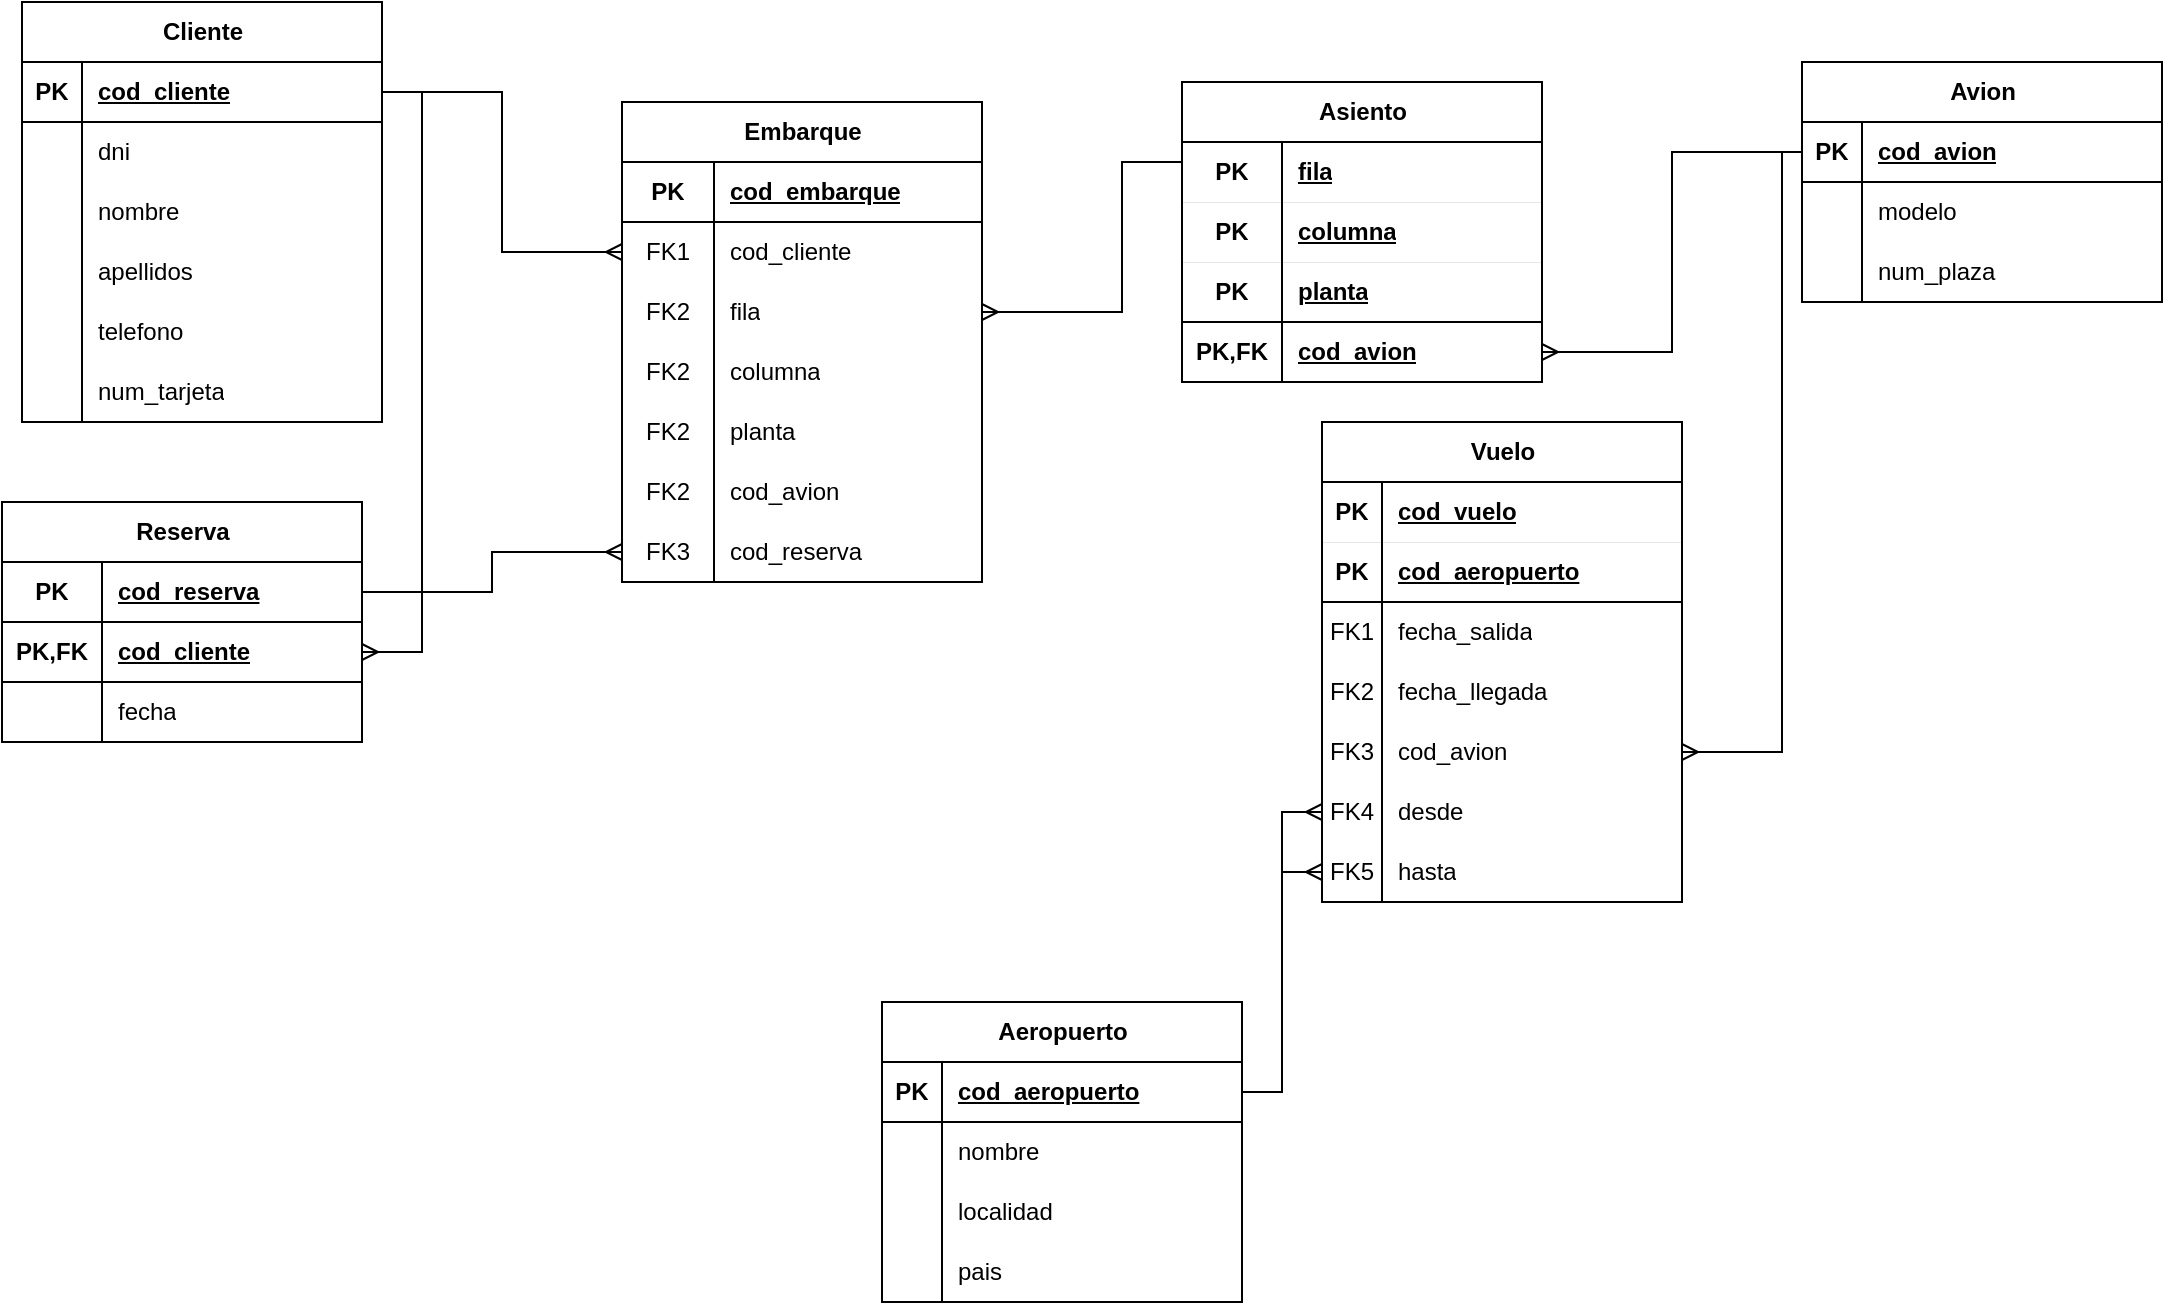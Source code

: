 <mxfile version="22.1.21" type="device">
  <diagram name="Página-1" id="1sp0S1Kw1KaZ1k19UDd3">
    <mxGraphModel dx="1434" dy="844" grid="1" gridSize="10" guides="1" tooltips="1" connect="1" arrows="1" fold="1" page="1" pageScale="1" pageWidth="827" pageHeight="1169" math="0" shadow="0">
      <root>
        <mxCell id="0" />
        <mxCell id="1" parent="0" />
        <mxCell id="Up4Pheqs_qAX1bnr7cU2-1" value="Cliente" style="shape=table;startSize=30;container=1;collapsible=1;childLayout=tableLayout;fixedRows=1;rowLines=0;fontStyle=1;align=center;resizeLast=1;html=1;" parent="1" vertex="1">
          <mxGeometry x="170" y="170" width="180" height="210" as="geometry" />
        </mxCell>
        <mxCell id="Up4Pheqs_qAX1bnr7cU2-2" value="" style="shape=tableRow;horizontal=0;startSize=0;swimlaneHead=0;swimlaneBody=0;fillColor=none;collapsible=0;dropTarget=0;points=[[0,0.5],[1,0.5]];portConstraint=eastwest;top=0;left=0;right=0;bottom=1;" parent="Up4Pheqs_qAX1bnr7cU2-1" vertex="1">
          <mxGeometry y="30" width="180" height="30" as="geometry" />
        </mxCell>
        <mxCell id="Up4Pheqs_qAX1bnr7cU2-3" value="PK" style="shape=partialRectangle;connectable=0;fillColor=none;top=0;left=0;bottom=0;right=0;fontStyle=1;overflow=hidden;whiteSpace=wrap;html=1;" parent="Up4Pheqs_qAX1bnr7cU2-2" vertex="1">
          <mxGeometry width="30" height="30" as="geometry">
            <mxRectangle width="30" height="30" as="alternateBounds" />
          </mxGeometry>
        </mxCell>
        <mxCell id="Up4Pheqs_qAX1bnr7cU2-4" value="cod_cliente" style="shape=partialRectangle;connectable=0;fillColor=none;top=0;left=0;bottom=0;right=0;align=left;spacingLeft=6;fontStyle=5;overflow=hidden;whiteSpace=wrap;html=1;" parent="Up4Pheqs_qAX1bnr7cU2-2" vertex="1">
          <mxGeometry x="30" width="150" height="30" as="geometry">
            <mxRectangle width="150" height="30" as="alternateBounds" />
          </mxGeometry>
        </mxCell>
        <mxCell id="Up4Pheqs_qAX1bnr7cU2-5" value="" style="shape=tableRow;horizontal=0;startSize=0;swimlaneHead=0;swimlaneBody=0;fillColor=none;collapsible=0;dropTarget=0;points=[[0,0.5],[1,0.5]];portConstraint=eastwest;top=0;left=0;right=0;bottom=0;" parent="Up4Pheqs_qAX1bnr7cU2-1" vertex="1">
          <mxGeometry y="60" width="180" height="30" as="geometry" />
        </mxCell>
        <mxCell id="Up4Pheqs_qAX1bnr7cU2-6" value="" style="shape=partialRectangle;connectable=0;fillColor=none;top=0;left=0;bottom=0;right=0;editable=1;overflow=hidden;whiteSpace=wrap;html=1;" parent="Up4Pheqs_qAX1bnr7cU2-5" vertex="1">
          <mxGeometry width="30" height="30" as="geometry">
            <mxRectangle width="30" height="30" as="alternateBounds" />
          </mxGeometry>
        </mxCell>
        <mxCell id="Up4Pheqs_qAX1bnr7cU2-7" value="dni" style="shape=partialRectangle;connectable=0;fillColor=none;top=0;left=0;bottom=0;right=0;align=left;spacingLeft=6;overflow=hidden;whiteSpace=wrap;html=1;" parent="Up4Pheqs_qAX1bnr7cU2-5" vertex="1">
          <mxGeometry x="30" width="150" height="30" as="geometry">
            <mxRectangle width="150" height="30" as="alternateBounds" />
          </mxGeometry>
        </mxCell>
        <mxCell id="Up4Pheqs_qAX1bnr7cU2-8" value="" style="shape=tableRow;horizontal=0;startSize=0;swimlaneHead=0;swimlaneBody=0;fillColor=none;collapsible=0;dropTarget=0;points=[[0,0.5],[1,0.5]];portConstraint=eastwest;top=0;left=0;right=0;bottom=0;" parent="Up4Pheqs_qAX1bnr7cU2-1" vertex="1">
          <mxGeometry y="90" width="180" height="30" as="geometry" />
        </mxCell>
        <mxCell id="Up4Pheqs_qAX1bnr7cU2-9" value="" style="shape=partialRectangle;connectable=0;fillColor=none;top=0;left=0;bottom=0;right=0;editable=1;overflow=hidden;whiteSpace=wrap;html=1;" parent="Up4Pheqs_qAX1bnr7cU2-8" vertex="1">
          <mxGeometry width="30" height="30" as="geometry">
            <mxRectangle width="30" height="30" as="alternateBounds" />
          </mxGeometry>
        </mxCell>
        <mxCell id="Up4Pheqs_qAX1bnr7cU2-10" value="nombre" style="shape=partialRectangle;connectable=0;fillColor=none;top=0;left=0;bottom=0;right=0;align=left;spacingLeft=6;overflow=hidden;whiteSpace=wrap;html=1;" parent="Up4Pheqs_qAX1bnr7cU2-8" vertex="1">
          <mxGeometry x="30" width="150" height="30" as="geometry">
            <mxRectangle width="150" height="30" as="alternateBounds" />
          </mxGeometry>
        </mxCell>
        <mxCell id="Up4Pheqs_qAX1bnr7cU2-11" value="" style="shape=tableRow;horizontal=0;startSize=0;swimlaneHead=0;swimlaneBody=0;fillColor=none;collapsible=0;dropTarget=0;points=[[0,0.5],[1,0.5]];portConstraint=eastwest;top=0;left=0;right=0;bottom=0;" parent="Up4Pheqs_qAX1bnr7cU2-1" vertex="1">
          <mxGeometry y="120" width="180" height="30" as="geometry" />
        </mxCell>
        <mxCell id="Up4Pheqs_qAX1bnr7cU2-12" value="" style="shape=partialRectangle;connectable=0;fillColor=none;top=0;left=0;bottom=0;right=0;editable=1;overflow=hidden;whiteSpace=wrap;html=1;" parent="Up4Pheqs_qAX1bnr7cU2-11" vertex="1">
          <mxGeometry width="30" height="30" as="geometry">
            <mxRectangle width="30" height="30" as="alternateBounds" />
          </mxGeometry>
        </mxCell>
        <mxCell id="Up4Pheqs_qAX1bnr7cU2-13" value="apellidos" style="shape=partialRectangle;connectable=0;fillColor=none;top=0;left=0;bottom=0;right=0;align=left;spacingLeft=6;overflow=hidden;whiteSpace=wrap;html=1;" parent="Up4Pheqs_qAX1bnr7cU2-11" vertex="1">
          <mxGeometry x="30" width="150" height="30" as="geometry">
            <mxRectangle width="150" height="30" as="alternateBounds" />
          </mxGeometry>
        </mxCell>
        <mxCell id="Up4Pheqs_qAX1bnr7cU2-14" value="" style="shape=tableRow;horizontal=0;startSize=0;swimlaneHead=0;swimlaneBody=0;fillColor=none;collapsible=0;dropTarget=0;points=[[0,0.5],[1,0.5]];portConstraint=eastwest;top=0;left=0;right=0;bottom=0;" parent="Up4Pheqs_qAX1bnr7cU2-1" vertex="1">
          <mxGeometry y="150" width="180" height="30" as="geometry" />
        </mxCell>
        <mxCell id="Up4Pheqs_qAX1bnr7cU2-15" value="" style="shape=partialRectangle;connectable=0;fillColor=none;top=0;left=0;bottom=0;right=0;editable=1;overflow=hidden;whiteSpace=wrap;html=1;" parent="Up4Pheqs_qAX1bnr7cU2-14" vertex="1">
          <mxGeometry width="30" height="30" as="geometry">
            <mxRectangle width="30" height="30" as="alternateBounds" />
          </mxGeometry>
        </mxCell>
        <mxCell id="Up4Pheqs_qAX1bnr7cU2-16" value="telefono" style="shape=partialRectangle;connectable=0;fillColor=none;top=0;left=0;bottom=0;right=0;align=left;spacingLeft=6;overflow=hidden;whiteSpace=wrap;html=1;" parent="Up4Pheqs_qAX1bnr7cU2-14" vertex="1">
          <mxGeometry x="30" width="150" height="30" as="geometry">
            <mxRectangle width="150" height="30" as="alternateBounds" />
          </mxGeometry>
        </mxCell>
        <mxCell id="Up4Pheqs_qAX1bnr7cU2-17" value="" style="shape=tableRow;horizontal=0;startSize=0;swimlaneHead=0;swimlaneBody=0;fillColor=none;collapsible=0;dropTarget=0;points=[[0,0.5],[1,0.5]];portConstraint=eastwest;top=0;left=0;right=0;bottom=0;" parent="Up4Pheqs_qAX1bnr7cU2-1" vertex="1">
          <mxGeometry y="180" width="180" height="30" as="geometry" />
        </mxCell>
        <mxCell id="Up4Pheqs_qAX1bnr7cU2-18" value="" style="shape=partialRectangle;connectable=0;fillColor=none;top=0;left=0;bottom=0;right=0;editable=1;overflow=hidden;whiteSpace=wrap;html=1;" parent="Up4Pheqs_qAX1bnr7cU2-17" vertex="1">
          <mxGeometry width="30" height="30" as="geometry">
            <mxRectangle width="30" height="30" as="alternateBounds" />
          </mxGeometry>
        </mxCell>
        <mxCell id="Up4Pheqs_qAX1bnr7cU2-19" value="num_tarjeta" style="shape=partialRectangle;connectable=0;fillColor=none;top=0;left=0;bottom=0;right=0;align=left;spacingLeft=6;overflow=hidden;whiteSpace=wrap;html=1;" parent="Up4Pheqs_qAX1bnr7cU2-17" vertex="1">
          <mxGeometry x="30" width="150" height="30" as="geometry">
            <mxRectangle width="150" height="30" as="alternateBounds" />
          </mxGeometry>
        </mxCell>
        <mxCell id="Up4Pheqs_qAX1bnr7cU2-46" value="Embarque" style="shape=table;startSize=30;container=1;collapsible=1;childLayout=tableLayout;fixedRows=1;rowLines=0;fontStyle=1;align=center;resizeLast=1;html=1;" parent="1" vertex="1">
          <mxGeometry x="470" y="220" width="180" height="240" as="geometry" />
        </mxCell>
        <mxCell id="Up4Pheqs_qAX1bnr7cU2-47" value="" style="shape=tableRow;horizontal=0;startSize=0;swimlaneHead=0;swimlaneBody=0;fillColor=none;collapsible=0;dropTarget=0;points=[[0,0.5],[1,0.5]];portConstraint=eastwest;top=0;left=0;right=0;bottom=1;" parent="Up4Pheqs_qAX1bnr7cU2-46" vertex="1">
          <mxGeometry y="30" width="180" height="30" as="geometry" />
        </mxCell>
        <mxCell id="Up4Pheqs_qAX1bnr7cU2-48" value="PK" style="shape=partialRectangle;connectable=0;fillColor=none;top=0;left=0;bottom=0;right=0;fontStyle=1;overflow=hidden;whiteSpace=wrap;html=1;" parent="Up4Pheqs_qAX1bnr7cU2-47" vertex="1">
          <mxGeometry width="46" height="30" as="geometry">
            <mxRectangle width="46" height="30" as="alternateBounds" />
          </mxGeometry>
        </mxCell>
        <mxCell id="Up4Pheqs_qAX1bnr7cU2-49" value="cod_embarque" style="shape=partialRectangle;connectable=0;fillColor=none;top=0;left=0;bottom=0;right=0;align=left;spacingLeft=6;fontStyle=5;overflow=hidden;whiteSpace=wrap;html=1;" parent="Up4Pheqs_qAX1bnr7cU2-47" vertex="1">
          <mxGeometry x="46" width="134" height="30" as="geometry">
            <mxRectangle width="134" height="30" as="alternateBounds" />
          </mxGeometry>
        </mxCell>
        <mxCell id="Up4Pheqs_qAX1bnr7cU2-315" value="" style="shape=tableRow;horizontal=0;startSize=0;swimlaneHead=0;swimlaneBody=0;fillColor=none;collapsible=0;dropTarget=0;points=[[0,0.5],[1,0.5]];portConstraint=eastwest;top=0;left=0;right=0;bottom=0;" parent="Up4Pheqs_qAX1bnr7cU2-46" vertex="1">
          <mxGeometry y="60" width="180" height="30" as="geometry" />
        </mxCell>
        <mxCell id="Up4Pheqs_qAX1bnr7cU2-316" value="FK1" style="shape=partialRectangle;connectable=0;fillColor=none;top=0;left=0;bottom=0;right=0;fontStyle=0;overflow=hidden;whiteSpace=wrap;html=1;" parent="Up4Pheqs_qAX1bnr7cU2-315" vertex="1">
          <mxGeometry width="46" height="30" as="geometry">
            <mxRectangle width="46" height="30" as="alternateBounds" />
          </mxGeometry>
        </mxCell>
        <mxCell id="Up4Pheqs_qAX1bnr7cU2-317" value="cod_cliente" style="shape=partialRectangle;connectable=0;fillColor=none;top=0;left=0;bottom=0;right=0;align=left;spacingLeft=6;fontStyle=0;overflow=hidden;whiteSpace=wrap;html=1;" parent="Up4Pheqs_qAX1bnr7cU2-315" vertex="1">
          <mxGeometry x="46" width="134" height="30" as="geometry">
            <mxRectangle width="134" height="30" as="alternateBounds" />
          </mxGeometry>
        </mxCell>
        <mxCell id="Up4Pheqs_qAX1bnr7cU2-318" value="" style="shape=tableRow;horizontal=0;startSize=0;swimlaneHead=0;swimlaneBody=0;fillColor=none;collapsible=0;dropTarget=0;points=[[0,0.5],[1,0.5]];portConstraint=eastwest;top=0;left=0;right=0;bottom=0;" parent="Up4Pheqs_qAX1bnr7cU2-46" vertex="1">
          <mxGeometry y="90" width="180" height="30" as="geometry" />
        </mxCell>
        <mxCell id="Up4Pheqs_qAX1bnr7cU2-319" value="FK2" style="shape=partialRectangle;connectable=0;fillColor=none;top=0;left=0;bottom=0;right=0;fontStyle=0;overflow=hidden;whiteSpace=wrap;html=1;" parent="Up4Pheqs_qAX1bnr7cU2-318" vertex="1">
          <mxGeometry width="46" height="30" as="geometry">
            <mxRectangle width="46" height="30" as="alternateBounds" />
          </mxGeometry>
        </mxCell>
        <mxCell id="Up4Pheqs_qAX1bnr7cU2-320" value="fila" style="shape=partialRectangle;connectable=0;fillColor=none;top=0;left=0;bottom=0;right=0;align=left;spacingLeft=6;fontStyle=0;overflow=hidden;whiteSpace=wrap;html=1;" parent="Up4Pheqs_qAX1bnr7cU2-318" vertex="1">
          <mxGeometry x="46" width="134" height="30" as="geometry">
            <mxRectangle width="134" height="30" as="alternateBounds" />
          </mxGeometry>
        </mxCell>
        <mxCell id="Up4Pheqs_qAX1bnr7cU2-322" value="" style="shape=tableRow;horizontal=0;startSize=0;swimlaneHead=0;swimlaneBody=0;fillColor=none;collapsible=0;dropTarget=0;points=[[0,0.5],[1,0.5]];portConstraint=eastwest;top=0;left=0;right=0;bottom=0;" parent="Up4Pheqs_qAX1bnr7cU2-46" vertex="1">
          <mxGeometry y="120" width="180" height="30" as="geometry" />
        </mxCell>
        <mxCell id="Up4Pheqs_qAX1bnr7cU2-323" value="FK2" style="shape=partialRectangle;connectable=0;fillColor=none;top=0;left=0;bottom=0;right=0;fontStyle=0;overflow=hidden;whiteSpace=wrap;html=1;" parent="Up4Pheqs_qAX1bnr7cU2-322" vertex="1">
          <mxGeometry width="46" height="30" as="geometry">
            <mxRectangle width="46" height="30" as="alternateBounds" />
          </mxGeometry>
        </mxCell>
        <mxCell id="Up4Pheqs_qAX1bnr7cU2-324" value="columna" style="shape=partialRectangle;connectable=0;fillColor=none;top=0;left=0;bottom=0;right=0;align=left;spacingLeft=6;fontStyle=0;overflow=hidden;whiteSpace=wrap;html=1;" parent="Up4Pheqs_qAX1bnr7cU2-322" vertex="1">
          <mxGeometry x="46" width="134" height="30" as="geometry">
            <mxRectangle width="134" height="30" as="alternateBounds" />
          </mxGeometry>
        </mxCell>
        <mxCell id="Up4Pheqs_qAX1bnr7cU2-325" value="" style="shape=tableRow;horizontal=0;startSize=0;swimlaneHead=0;swimlaneBody=0;fillColor=none;collapsible=0;dropTarget=0;points=[[0,0.5],[1,0.5]];portConstraint=eastwest;top=0;left=0;right=0;bottom=0;" parent="Up4Pheqs_qAX1bnr7cU2-46" vertex="1">
          <mxGeometry y="150" width="180" height="30" as="geometry" />
        </mxCell>
        <mxCell id="Up4Pheqs_qAX1bnr7cU2-326" value="FK2" style="shape=partialRectangle;connectable=0;fillColor=none;top=0;left=0;bottom=0;right=0;fontStyle=0;overflow=hidden;whiteSpace=wrap;html=1;" parent="Up4Pheqs_qAX1bnr7cU2-325" vertex="1">
          <mxGeometry width="46" height="30" as="geometry">
            <mxRectangle width="46" height="30" as="alternateBounds" />
          </mxGeometry>
        </mxCell>
        <mxCell id="Up4Pheqs_qAX1bnr7cU2-327" value="planta" style="shape=partialRectangle;connectable=0;fillColor=none;top=0;left=0;bottom=0;right=0;align=left;spacingLeft=6;fontStyle=0;overflow=hidden;whiteSpace=wrap;html=1;" parent="Up4Pheqs_qAX1bnr7cU2-325" vertex="1">
          <mxGeometry x="46" width="134" height="30" as="geometry">
            <mxRectangle width="134" height="30" as="alternateBounds" />
          </mxGeometry>
        </mxCell>
        <mxCell id="Up4Pheqs_qAX1bnr7cU2-328" value="" style="shape=tableRow;horizontal=0;startSize=0;swimlaneHead=0;swimlaneBody=0;fillColor=none;collapsible=0;dropTarget=0;points=[[0,0.5],[1,0.5]];portConstraint=eastwest;top=0;left=0;right=0;bottom=0;" parent="Up4Pheqs_qAX1bnr7cU2-46" vertex="1">
          <mxGeometry y="180" width="180" height="30" as="geometry" />
        </mxCell>
        <mxCell id="Up4Pheqs_qAX1bnr7cU2-329" value="FK2" style="shape=partialRectangle;connectable=0;fillColor=none;top=0;left=0;bottom=0;right=0;fontStyle=0;overflow=hidden;whiteSpace=wrap;html=1;" parent="Up4Pheqs_qAX1bnr7cU2-328" vertex="1">
          <mxGeometry width="46" height="30" as="geometry">
            <mxRectangle width="46" height="30" as="alternateBounds" />
          </mxGeometry>
        </mxCell>
        <mxCell id="Up4Pheqs_qAX1bnr7cU2-330" value="cod_avion" style="shape=partialRectangle;connectable=0;fillColor=none;top=0;left=0;bottom=0;right=0;align=left;spacingLeft=6;fontStyle=0;overflow=hidden;whiteSpace=wrap;html=1;" parent="Up4Pheqs_qAX1bnr7cU2-328" vertex="1">
          <mxGeometry x="46" width="134" height="30" as="geometry">
            <mxRectangle width="134" height="30" as="alternateBounds" />
          </mxGeometry>
        </mxCell>
        <mxCell id="RNboNFITvO2aezAhL2as-11" value="" style="shape=tableRow;horizontal=0;startSize=0;swimlaneHead=0;swimlaneBody=0;fillColor=none;collapsible=0;dropTarget=0;points=[[0,0.5],[1,0.5]];portConstraint=eastwest;top=0;left=0;right=0;bottom=0;" vertex="1" parent="Up4Pheqs_qAX1bnr7cU2-46">
          <mxGeometry y="210" width="180" height="30" as="geometry" />
        </mxCell>
        <mxCell id="RNboNFITvO2aezAhL2as-12" value="FK3" style="shape=partialRectangle;connectable=0;fillColor=none;top=0;left=0;bottom=0;right=0;fontStyle=0;overflow=hidden;whiteSpace=wrap;html=1;" vertex="1" parent="RNboNFITvO2aezAhL2as-11">
          <mxGeometry width="46" height="30" as="geometry">
            <mxRectangle width="46" height="30" as="alternateBounds" />
          </mxGeometry>
        </mxCell>
        <mxCell id="RNboNFITvO2aezAhL2as-13" value="cod_reserva" style="shape=partialRectangle;connectable=0;fillColor=none;top=0;left=0;bottom=0;right=0;align=left;spacingLeft=6;fontStyle=0;overflow=hidden;whiteSpace=wrap;html=1;" vertex="1" parent="RNboNFITvO2aezAhL2as-11">
          <mxGeometry x="46" width="134" height="30" as="geometry">
            <mxRectangle width="134" height="30" as="alternateBounds" />
          </mxGeometry>
        </mxCell>
        <mxCell id="Up4Pheqs_qAX1bnr7cU2-59" value="Reserva&lt;br&gt;" style="shape=table;startSize=30;container=1;collapsible=1;childLayout=tableLayout;fixedRows=1;rowLines=0;fontStyle=1;align=center;resizeLast=1;html=1;" parent="1" vertex="1">
          <mxGeometry x="160" y="420" width="180" height="120" as="geometry" />
        </mxCell>
        <mxCell id="Up4Pheqs_qAX1bnr7cU2-60" value="" style="shape=tableRow;horizontal=0;startSize=0;swimlaneHead=0;swimlaneBody=0;fillColor=none;collapsible=0;dropTarget=0;points=[[0,0.5],[1,0.5]];portConstraint=eastwest;top=0;left=0;right=0;bottom=1;" parent="Up4Pheqs_qAX1bnr7cU2-59" vertex="1">
          <mxGeometry y="30" width="180" height="30" as="geometry" />
        </mxCell>
        <mxCell id="Up4Pheqs_qAX1bnr7cU2-61" value="PK" style="shape=partialRectangle;connectable=0;fillColor=none;top=0;left=0;bottom=0;right=0;fontStyle=1;overflow=hidden;whiteSpace=wrap;html=1;" parent="Up4Pheqs_qAX1bnr7cU2-60" vertex="1">
          <mxGeometry width="50" height="30" as="geometry">
            <mxRectangle width="50" height="30" as="alternateBounds" />
          </mxGeometry>
        </mxCell>
        <mxCell id="Up4Pheqs_qAX1bnr7cU2-62" value="cod_reserva" style="shape=partialRectangle;connectable=0;fillColor=none;top=0;left=0;bottom=0;right=0;align=left;spacingLeft=6;fontStyle=5;overflow=hidden;whiteSpace=wrap;html=1;" parent="Up4Pheqs_qAX1bnr7cU2-60" vertex="1">
          <mxGeometry x="50" width="130" height="30" as="geometry">
            <mxRectangle width="130" height="30" as="alternateBounds" />
          </mxGeometry>
        </mxCell>
        <mxCell id="Up4Pheqs_qAX1bnr7cU2-289" value="" style="shape=tableRow;horizontal=0;startSize=0;swimlaneHead=0;swimlaneBody=0;fillColor=none;collapsible=0;dropTarget=0;points=[[0,0.5],[1,0.5]];portConstraint=eastwest;top=0;left=0;right=0;bottom=1;" parent="Up4Pheqs_qAX1bnr7cU2-59" vertex="1">
          <mxGeometry y="60" width="180" height="30" as="geometry" />
        </mxCell>
        <mxCell id="Up4Pheqs_qAX1bnr7cU2-290" value="PK,FK" style="shape=partialRectangle;connectable=0;fillColor=none;top=0;left=0;bottom=0;right=0;fontStyle=1;overflow=hidden;whiteSpace=wrap;html=1;" parent="Up4Pheqs_qAX1bnr7cU2-289" vertex="1">
          <mxGeometry width="50" height="30" as="geometry">
            <mxRectangle width="50" height="30" as="alternateBounds" />
          </mxGeometry>
        </mxCell>
        <mxCell id="Up4Pheqs_qAX1bnr7cU2-291" value="cod_cliente" style="shape=partialRectangle;connectable=0;fillColor=none;top=0;left=0;bottom=0;right=0;align=left;spacingLeft=6;fontStyle=5;overflow=hidden;whiteSpace=wrap;html=1;" parent="Up4Pheqs_qAX1bnr7cU2-289" vertex="1">
          <mxGeometry x="50" width="130" height="30" as="geometry">
            <mxRectangle width="130" height="30" as="alternateBounds" />
          </mxGeometry>
        </mxCell>
        <mxCell id="Up4Pheqs_qAX1bnr7cU2-63" value="" style="shape=tableRow;horizontal=0;startSize=0;swimlaneHead=0;swimlaneBody=0;fillColor=none;collapsible=0;dropTarget=0;points=[[0,0.5],[1,0.5]];portConstraint=eastwest;top=0;left=0;right=0;bottom=0;" parent="Up4Pheqs_qAX1bnr7cU2-59" vertex="1">
          <mxGeometry y="90" width="180" height="30" as="geometry" />
        </mxCell>
        <mxCell id="Up4Pheqs_qAX1bnr7cU2-64" value="" style="shape=partialRectangle;connectable=0;fillColor=none;top=0;left=0;bottom=0;right=0;editable=1;overflow=hidden;whiteSpace=wrap;html=1;" parent="Up4Pheqs_qAX1bnr7cU2-63" vertex="1">
          <mxGeometry width="50" height="30" as="geometry">
            <mxRectangle width="50" height="30" as="alternateBounds" />
          </mxGeometry>
        </mxCell>
        <mxCell id="Up4Pheqs_qAX1bnr7cU2-65" value="fecha" style="shape=partialRectangle;connectable=0;fillColor=none;top=0;left=0;bottom=0;right=0;align=left;spacingLeft=6;overflow=hidden;whiteSpace=wrap;html=1;" parent="Up4Pheqs_qAX1bnr7cU2-63" vertex="1">
          <mxGeometry x="50" width="130" height="30" as="geometry">
            <mxRectangle width="130" height="30" as="alternateBounds" />
          </mxGeometry>
        </mxCell>
        <mxCell id="Up4Pheqs_qAX1bnr7cU2-72" value="Asiento" style="shape=table;startSize=30;container=1;collapsible=1;childLayout=tableLayout;fixedRows=1;rowLines=0;fontStyle=1;align=center;resizeLast=1;html=1;" parent="1" vertex="1">
          <mxGeometry x="750" y="210" width="180" height="150" as="geometry" />
        </mxCell>
        <mxCell id="Up4Pheqs_qAX1bnr7cU2-73" value="" style="shape=tableRow;horizontal=0;startSize=0;swimlaneHead=0;swimlaneBody=0;fillColor=none;collapsible=0;dropTarget=0;points=[[0,0.5],[1,0.5]];portConstraint=eastwest;top=0;left=0;right=0;bottom=1;strokeWidth=0;" parent="Up4Pheqs_qAX1bnr7cU2-72" vertex="1">
          <mxGeometry y="30" width="180" height="30" as="geometry" />
        </mxCell>
        <mxCell id="Up4Pheqs_qAX1bnr7cU2-74" value="PK" style="shape=partialRectangle;connectable=0;fillColor=none;top=0;left=0;bottom=0;right=0;fontStyle=1;overflow=hidden;whiteSpace=wrap;html=1;" parent="Up4Pheqs_qAX1bnr7cU2-73" vertex="1">
          <mxGeometry width="50" height="30" as="geometry">
            <mxRectangle width="50" height="30" as="alternateBounds" />
          </mxGeometry>
        </mxCell>
        <mxCell id="Up4Pheqs_qAX1bnr7cU2-75" value="fila" style="shape=partialRectangle;connectable=0;fillColor=none;top=0;left=0;bottom=0;right=0;align=left;spacingLeft=6;fontStyle=5;overflow=hidden;whiteSpace=wrap;html=1;" parent="Up4Pheqs_qAX1bnr7cU2-73" vertex="1">
          <mxGeometry x="50" width="130" height="30" as="geometry">
            <mxRectangle width="130" height="30" as="alternateBounds" />
          </mxGeometry>
        </mxCell>
        <mxCell id="Up4Pheqs_qAX1bnr7cU2-85" value="" style="shape=tableRow;horizontal=0;startSize=0;swimlaneHead=0;swimlaneBody=0;fillColor=none;collapsible=0;dropTarget=0;points=[[0,0.5],[1,0.5]];portConstraint=eastwest;top=0;left=0;right=0;bottom=1;strokeWidth=0;" parent="Up4Pheqs_qAX1bnr7cU2-72" vertex="1">
          <mxGeometry y="60" width="180" height="30" as="geometry" />
        </mxCell>
        <mxCell id="Up4Pheqs_qAX1bnr7cU2-86" value="PK" style="shape=partialRectangle;connectable=0;fillColor=none;top=0;left=0;bottom=0;right=0;fontStyle=1;overflow=hidden;whiteSpace=wrap;html=1;" parent="Up4Pheqs_qAX1bnr7cU2-85" vertex="1">
          <mxGeometry width="50" height="30" as="geometry">
            <mxRectangle width="50" height="30" as="alternateBounds" />
          </mxGeometry>
        </mxCell>
        <mxCell id="Up4Pheqs_qAX1bnr7cU2-87" value="columna" style="shape=partialRectangle;connectable=0;fillColor=none;top=0;left=0;bottom=0;right=0;align=left;spacingLeft=6;fontStyle=5;overflow=hidden;whiteSpace=wrap;html=1;" parent="Up4Pheqs_qAX1bnr7cU2-85" vertex="1">
          <mxGeometry x="50" width="130" height="30" as="geometry">
            <mxRectangle width="130" height="30" as="alternateBounds" />
          </mxGeometry>
        </mxCell>
        <mxCell id="Up4Pheqs_qAX1bnr7cU2-88" value="" style="shape=tableRow;horizontal=0;startSize=0;swimlaneHead=0;swimlaneBody=0;fillColor=none;collapsible=0;dropTarget=0;points=[[0,0.5],[1,0.5]];portConstraint=eastwest;top=0;left=0;right=0;bottom=1;" parent="Up4Pheqs_qAX1bnr7cU2-72" vertex="1">
          <mxGeometry y="90" width="180" height="30" as="geometry" />
        </mxCell>
        <mxCell id="Up4Pheqs_qAX1bnr7cU2-89" value="PK" style="shape=partialRectangle;connectable=0;fillColor=none;top=0;left=0;bottom=0;right=0;fontStyle=1;overflow=hidden;whiteSpace=wrap;html=1;" parent="Up4Pheqs_qAX1bnr7cU2-88" vertex="1">
          <mxGeometry width="50" height="30" as="geometry">
            <mxRectangle width="50" height="30" as="alternateBounds" />
          </mxGeometry>
        </mxCell>
        <mxCell id="Up4Pheqs_qAX1bnr7cU2-90" value="planta" style="shape=partialRectangle;connectable=0;fillColor=none;top=0;left=0;bottom=0;right=0;align=left;spacingLeft=6;fontStyle=5;overflow=hidden;whiteSpace=wrap;html=1;" parent="Up4Pheqs_qAX1bnr7cU2-88" vertex="1">
          <mxGeometry x="50" width="130" height="30" as="geometry">
            <mxRectangle width="130" height="30" as="alternateBounds" />
          </mxGeometry>
        </mxCell>
        <mxCell id="Up4Pheqs_qAX1bnr7cU2-312" value="" style="shape=tableRow;horizontal=0;startSize=0;swimlaneHead=0;swimlaneBody=0;fillColor=none;collapsible=0;dropTarget=0;points=[[0,0.5],[1,0.5]];portConstraint=eastwest;top=0;left=0;right=0;bottom=1;" parent="Up4Pheqs_qAX1bnr7cU2-72" vertex="1">
          <mxGeometry y="120" width="180" height="30" as="geometry" />
        </mxCell>
        <mxCell id="Up4Pheqs_qAX1bnr7cU2-313" value="PK,FK" style="shape=partialRectangle;connectable=0;fillColor=none;top=0;left=0;bottom=0;right=0;fontStyle=1;overflow=hidden;whiteSpace=wrap;html=1;" parent="Up4Pheqs_qAX1bnr7cU2-312" vertex="1">
          <mxGeometry width="50" height="30" as="geometry">
            <mxRectangle width="50" height="30" as="alternateBounds" />
          </mxGeometry>
        </mxCell>
        <mxCell id="Up4Pheqs_qAX1bnr7cU2-314" value="cod_avion" style="shape=partialRectangle;connectable=0;fillColor=none;top=0;left=0;bottom=0;right=0;align=left;spacingLeft=6;fontStyle=5;overflow=hidden;whiteSpace=wrap;html=1;" parent="Up4Pheqs_qAX1bnr7cU2-312" vertex="1">
          <mxGeometry x="50" width="130" height="30" as="geometry">
            <mxRectangle width="130" height="30" as="alternateBounds" />
          </mxGeometry>
        </mxCell>
        <mxCell id="Up4Pheqs_qAX1bnr7cU2-110" value="Vuelo" style="shape=table;startSize=30;container=1;collapsible=1;childLayout=tableLayout;fixedRows=1;rowLines=0;fontStyle=1;align=center;resizeLast=1;html=1;" parent="1" vertex="1">
          <mxGeometry x="820" y="380" width="180" height="240" as="geometry" />
        </mxCell>
        <mxCell id="Up4Pheqs_qAX1bnr7cU2-111" value="" style="shape=tableRow;horizontal=0;startSize=0;swimlaneHead=0;swimlaneBody=0;fillColor=none;collapsible=0;dropTarget=0;points=[[0,0.5],[1,0.5]];portConstraint=eastwest;top=0;left=0;right=0;bottom=1;strokeWidth=0;" parent="Up4Pheqs_qAX1bnr7cU2-110" vertex="1">
          <mxGeometry y="30" width="180" height="30" as="geometry" />
        </mxCell>
        <mxCell id="Up4Pheqs_qAX1bnr7cU2-112" value="PK" style="shape=partialRectangle;connectable=0;fillColor=none;top=0;left=0;bottom=0;right=0;fontStyle=1;overflow=hidden;whiteSpace=wrap;html=1;" parent="Up4Pheqs_qAX1bnr7cU2-111" vertex="1">
          <mxGeometry width="30" height="30" as="geometry">
            <mxRectangle width="30" height="30" as="alternateBounds" />
          </mxGeometry>
        </mxCell>
        <mxCell id="Up4Pheqs_qAX1bnr7cU2-113" value="cod_vuelo" style="shape=partialRectangle;connectable=0;fillColor=none;top=0;left=0;bottom=0;right=0;align=left;spacingLeft=6;fontStyle=5;overflow=hidden;whiteSpace=wrap;html=1;" parent="Up4Pheqs_qAX1bnr7cU2-111" vertex="1">
          <mxGeometry x="30" width="150" height="30" as="geometry">
            <mxRectangle width="150" height="30" as="alternateBounds" />
          </mxGeometry>
        </mxCell>
        <mxCell id="Up4Pheqs_qAX1bnr7cU2-294" value="" style="shape=tableRow;horizontal=0;startSize=0;swimlaneHead=0;swimlaneBody=0;fillColor=none;collapsible=0;dropTarget=0;points=[[0,0.5],[1,0.5]];portConstraint=eastwest;top=0;left=0;right=0;bottom=1;" parent="Up4Pheqs_qAX1bnr7cU2-110" vertex="1">
          <mxGeometry y="60" width="180" height="30" as="geometry" />
        </mxCell>
        <mxCell id="Up4Pheqs_qAX1bnr7cU2-295" value="PK" style="shape=partialRectangle;connectable=0;fillColor=none;top=0;left=0;bottom=0;right=0;fontStyle=1;overflow=hidden;whiteSpace=wrap;html=1;" parent="Up4Pheqs_qAX1bnr7cU2-294" vertex="1">
          <mxGeometry width="30" height="30" as="geometry">
            <mxRectangle width="30" height="30" as="alternateBounds" />
          </mxGeometry>
        </mxCell>
        <mxCell id="Up4Pheqs_qAX1bnr7cU2-296" value="cod_aeropuerto" style="shape=partialRectangle;connectable=0;fillColor=none;top=0;left=0;bottom=0;right=0;align=left;spacingLeft=6;fontStyle=5;overflow=hidden;whiteSpace=wrap;html=1;" parent="Up4Pheqs_qAX1bnr7cU2-294" vertex="1">
          <mxGeometry x="30" width="150" height="30" as="geometry">
            <mxRectangle width="150" height="30" as="alternateBounds" />
          </mxGeometry>
        </mxCell>
        <mxCell id="Up4Pheqs_qAX1bnr7cU2-114" value="" style="shape=tableRow;horizontal=0;startSize=0;swimlaneHead=0;swimlaneBody=0;fillColor=none;collapsible=0;dropTarget=0;points=[[0,0.5],[1,0.5]];portConstraint=eastwest;top=0;left=0;right=0;bottom=0;" parent="Up4Pheqs_qAX1bnr7cU2-110" vertex="1">
          <mxGeometry y="90" width="180" height="30" as="geometry" />
        </mxCell>
        <mxCell id="Up4Pheqs_qAX1bnr7cU2-115" value="FK1" style="shape=partialRectangle;connectable=0;fillColor=none;top=0;left=0;bottom=0;right=0;editable=1;overflow=hidden;whiteSpace=wrap;html=1;" parent="Up4Pheqs_qAX1bnr7cU2-114" vertex="1">
          <mxGeometry width="30" height="30" as="geometry">
            <mxRectangle width="30" height="30" as="alternateBounds" />
          </mxGeometry>
        </mxCell>
        <mxCell id="Up4Pheqs_qAX1bnr7cU2-116" value="fecha_salida" style="shape=partialRectangle;connectable=0;fillColor=none;top=0;left=0;bottom=0;right=0;align=left;spacingLeft=6;overflow=hidden;whiteSpace=wrap;html=1;" parent="Up4Pheqs_qAX1bnr7cU2-114" vertex="1">
          <mxGeometry x="30" width="150" height="30" as="geometry">
            <mxRectangle width="150" height="30" as="alternateBounds" />
          </mxGeometry>
        </mxCell>
        <mxCell id="Up4Pheqs_qAX1bnr7cU2-117" value="" style="shape=tableRow;horizontal=0;startSize=0;swimlaneHead=0;swimlaneBody=0;fillColor=none;collapsible=0;dropTarget=0;points=[[0,0.5],[1,0.5]];portConstraint=eastwest;top=0;left=0;right=0;bottom=0;" parent="Up4Pheqs_qAX1bnr7cU2-110" vertex="1">
          <mxGeometry y="120" width="180" height="30" as="geometry" />
        </mxCell>
        <mxCell id="Up4Pheqs_qAX1bnr7cU2-118" value="FK2" style="shape=partialRectangle;connectable=0;fillColor=none;top=0;left=0;bottom=0;right=0;editable=1;overflow=hidden;whiteSpace=wrap;html=1;" parent="Up4Pheqs_qAX1bnr7cU2-117" vertex="1">
          <mxGeometry width="30" height="30" as="geometry">
            <mxRectangle width="30" height="30" as="alternateBounds" />
          </mxGeometry>
        </mxCell>
        <mxCell id="Up4Pheqs_qAX1bnr7cU2-119" value="fecha_llegada" style="shape=partialRectangle;connectable=0;fillColor=none;top=0;left=0;bottom=0;right=0;align=left;spacingLeft=6;overflow=hidden;whiteSpace=wrap;html=1;" parent="Up4Pheqs_qAX1bnr7cU2-117" vertex="1">
          <mxGeometry x="30" width="150" height="30" as="geometry">
            <mxRectangle width="150" height="30" as="alternateBounds" />
          </mxGeometry>
        </mxCell>
        <mxCell id="Up4Pheqs_qAX1bnr7cU2-120" value="" style="shape=tableRow;horizontal=0;startSize=0;swimlaneHead=0;swimlaneBody=0;fillColor=none;collapsible=0;dropTarget=0;points=[[0,0.5],[1,0.5]];portConstraint=eastwest;top=0;left=0;right=0;bottom=0;" parent="Up4Pheqs_qAX1bnr7cU2-110" vertex="1">
          <mxGeometry y="150" width="180" height="30" as="geometry" />
        </mxCell>
        <mxCell id="Up4Pheqs_qAX1bnr7cU2-121" value="FK3" style="shape=partialRectangle;connectable=0;fillColor=none;top=0;left=0;bottom=0;right=0;editable=1;overflow=hidden;whiteSpace=wrap;html=1;" parent="Up4Pheqs_qAX1bnr7cU2-120" vertex="1">
          <mxGeometry width="30" height="30" as="geometry">
            <mxRectangle width="30" height="30" as="alternateBounds" />
          </mxGeometry>
        </mxCell>
        <mxCell id="Up4Pheqs_qAX1bnr7cU2-122" value="cod_avion" style="shape=partialRectangle;connectable=0;fillColor=none;top=0;left=0;bottom=0;right=0;align=left;spacingLeft=6;overflow=hidden;whiteSpace=wrap;html=1;" parent="Up4Pheqs_qAX1bnr7cU2-120" vertex="1">
          <mxGeometry x="30" width="150" height="30" as="geometry">
            <mxRectangle width="150" height="30" as="alternateBounds" />
          </mxGeometry>
        </mxCell>
        <mxCell id="RNboNFITvO2aezAhL2as-1" value="" style="shape=tableRow;horizontal=0;startSize=0;swimlaneHead=0;swimlaneBody=0;fillColor=none;collapsible=0;dropTarget=0;points=[[0,0.5],[1,0.5]];portConstraint=eastwest;top=0;left=0;right=0;bottom=0;" vertex="1" parent="Up4Pheqs_qAX1bnr7cU2-110">
          <mxGeometry y="180" width="180" height="30" as="geometry" />
        </mxCell>
        <mxCell id="RNboNFITvO2aezAhL2as-2" value="FK4" style="shape=partialRectangle;connectable=0;fillColor=none;top=0;left=0;bottom=0;right=0;editable=1;overflow=hidden;whiteSpace=wrap;html=1;" vertex="1" parent="RNboNFITvO2aezAhL2as-1">
          <mxGeometry width="30" height="30" as="geometry">
            <mxRectangle width="30" height="30" as="alternateBounds" />
          </mxGeometry>
        </mxCell>
        <mxCell id="RNboNFITvO2aezAhL2as-3" value="desde" style="shape=partialRectangle;connectable=0;fillColor=none;top=0;left=0;bottom=0;right=0;align=left;spacingLeft=6;overflow=hidden;whiteSpace=wrap;html=1;" vertex="1" parent="RNboNFITvO2aezAhL2as-1">
          <mxGeometry x="30" width="150" height="30" as="geometry">
            <mxRectangle width="150" height="30" as="alternateBounds" />
          </mxGeometry>
        </mxCell>
        <mxCell id="RNboNFITvO2aezAhL2as-4" value="" style="shape=tableRow;horizontal=0;startSize=0;swimlaneHead=0;swimlaneBody=0;fillColor=none;collapsible=0;dropTarget=0;points=[[0,0.5],[1,0.5]];portConstraint=eastwest;top=0;left=0;right=0;bottom=0;" vertex="1" parent="Up4Pheqs_qAX1bnr7cU2-110">
          <mxGeometry y="210" width="180" height="30" as="geometry" />
        </mxCell>
        <mxCell id="RNboNFITvO2aezAhL2as-5" value="FK5" style="shape=partialRectangle;connectable=0;fillColor=none;top=0;left=0;bottom=0;right=0;editable=1;overflow=hidden;whiteSpace=wrap;html=1;" vertex="1" parent="RNboNFITvO2aezAhL2as-4">
          <mxGeometry width="30" height="30" as="geometry">
            <mxRectangle width="30" height="30" as="alternateBounds" />
          </mxGeometry>
        </mxCell>
        <mxCell id="RNboNFITvO2aezAhL2as-6" value="hasta" style="shape=partialRectangle;connectable=0;fillColor=none;top=0;left=0;bottom=0;right=0;align=left;spacingLeft=6;overflow=hidden;whiteSpace=wrap;html=1;" vertex="1" parent="RNboNFITvO2aezAhL2as-4">
          <mxGeometry x="30" width="150" height="30" as="geometry">
            <mxRectangle width="150" height="30" as="alternateBounds" />
          </mxGeometry>
        </mxCell>
        <mxCell id="Up4Pheqs_qAX1bnr7cU2-123" value="Avion" style="shape=table;startSize=30;container=1;collapsible=1;childLayout=tableLayout;fixedRows=1;rowLines=0;fontStyle=1;align=center;resizeLast=1;html=1;" parent="1" vertex="1">
          <mxGeometry x="1060" y="200" width="180" height="120" as="geometry" />
        </mxCell>
        <mxCell id="Up4Pheqs_qAX1bnr7cU2-124" value="" style="shape=tableRow;horizontal=0;startSize=0;swimlaneHead=0;swimlaneBody=0;fillColor=none;collapsible=0;dropTarget=0;points=[[0,0.5],[1,0.5]];portConstraint=eastwest;top=0;left=0;right=0;bottom=1;" parent="Up4Pheqs_qAX1bnr7cU2-123" vertex="1">
          <mxGeometry y="30" width="180" height="30" as="geometry" />
        </mxCell>
        <mxCell id="Up4Pheqs_qAX1bnr7cU2-125" value="PK" style="shape=partialRectangle;connectable=0;fillColor=none;top=0;left=0;bottom=0;right=0;fontStyle=1;overflow=hidden;whiteSpace=wrap;html=1;" parent="Up4Pheqs_qAX1bnr7cU2-124" vertex="1">
          <mxGeometry width="30" height="30" as="geometry">
            <mxRectangle width="30" height="30" as="alternateBounds" />
          </mxGeometry>
        </mxCell>
        <mxCell id="Up4Pheqs_qAX1bnr7cU2-126" value="cod_avion" style="shape=partialRectangle;connectable=0;fillColor=none;top=0;left=0;bottom=0;right=0;align=left;spacingLeft=6;fontStyle=5;overflow=hidden;whiteSpace=wrap;html=1;" parent="Up4Pheqs_qAX1bnr7cU2-124" vertex="1">
          <mxGeometry x="30" width="150" height="30" as="geometry">
            <mxRectangle width="150" height="30" as="alternateBounds" />
          </mxGeometry>
        </mxCell>
        <mxCell id="Up4Pheqs_qAX1bnr7cU2-127" value="" style="shape=tableRow;horizontal=0;startSize=0;swimlaneHead=0;swimlaneBody=0;fillColor=none;collapsible=0;dropTarget=0;points=[[0,0.5],[1,0.5]];portConstraint=eastwest;top=0;left=0;right=0;bottom=0;" parent="Up4Pheqs_qAX1bnr7cU2-123" vertex="1">
          <mxGeometry y="60" width="180" height="30" as="geometry" />
        </mxCell>
        <mxCell id="Up4Pheqs_qAX1bnr7cU2-128" value="" style="shape=partialRectangle;connectable=0;fillColor=none;top=0;left=0;bottom=0;right=0;editable=1;overflow=hidden;whiteSpace=wrap;html=1;" parent="Up4Pheqs_qAX1bnr7cU2-127" vertex="1">
          <mxGeometry width="30" height="30" as="geometry">
            <mxRectangle width="30" height="30" as="alternateBounds" />
          </mxGeometry>
        </mxCell>
        <mxCell id="Up4Pheqs_qAX1bnr7cU2-129" value="modelo" style="shape=partialRectangle;connectable=0;fillColor=none;top=0;left=0;bottom=0;right=0;align=left;spacingLeft=6;overflow=hidden;whiteSpace=wrap;html=1;" parent="Up4Pheqs_qAX1bnr7cU2-127" vertex="1">
          <mxGeometry x="30" width="150" height="30" as="geometry">
            <mxRectangle width="150" height="30" as="alternateBounds" />
          </mxGeometry>
        </mxCell>
        <mxCell id="Up4Pheqs_qAX1bnr7cU2-130" value="" style="shape=tableRow;horizontal=0;startSize=0;swimlaneHead=0;swimlaneBody=0;fillColor=none;collapsible=0;dropTarget=0;points=[[0,0.5],[1,0.5]];portConstraint=eastwest;top=0;left=0;right=0;bottom=0;" parent="Up4Pheqs_qAX1bnr7cU2-123" vertex="1">
          <mxGeometry y="90" width="180" height="30" as="geometry" />
        </mxCell>
        <mxCell id="Up4Pheqs_qAX1bnr7cU2-131" value="" style="shape=partialRectangle;connectable=0;fillColor=none;top=0;left=0;bottom=0;right=0;editable=1;overflow=hidden;whiteSpace=wrap;html=1;" parent="Up4Pheqs_qAX1bnr7cU2-130" vertex="1">
          <mxGeometry width="30" height="30" as="geometry">
            <mxRectangle width="30" height="30" as="alternateBounds" />
          </mxGeometry>
        </mxCell>
        <mxCell id="Up4Pheqs_qAX1bnr7cU2-132" value="num_plaza" style="shape=partialRectangle;connectable=0;fillColor=none;top=0;left=0;bottom=0;right=0;align=left;spacingLeft=6;overflow=hidden;whiteSpace=wrap;html=1;" parent="Up4Pheqs_qAX1bnr7cU2-130" vertex="1">
          <mxGeometry x="30" width="150" height="30" as="geometry">
            <mxRectangle width="150" height="30" as="alternateBounds" />
          </mxGeometry>
        </mxCell>
        <mxCell id="Up4Pheqs_qAX1bnr7cU2-136" value="Aeropuerto" style="shape=table;startSize=30;container=1;collapsible=1;childLayout=tableLayout;fixedRows=1;rowLines=0;fontStyle=1;align=center;resizeLast=1;html=1;" parent="1" vertex="1">
          <mxGeometry x="600" y="670" width="180" height="150" as="geometry" />
        </mxCell>
        <mxCell id="Up4Pheqs_qAX1bnr7cU2-137" value="" style="shape=tableRow;horizontal=0;startSize=0;swimlaneHead=0;swimlaneBody=0;fillColor=none;collapsible=0;dropTarget=0;points=[[0,0.5],[1,0.5]];portConstraint=eastwest;top=0;left=0;right=0;bottom=1;" parent="Up4Pheqs_qAX1bnr7cU2-136" vertex="1">
          <mxGeometry y="30" width="180" height="30" as="geometry" />
        </mxCell>
        <mxCell id="Up4Pheqs_qAX1bnr7cU2-138" value="PK" style="shape=partialRectangle;connectable=0;fillColor=none;top=0;left=0;bottom=0;right=0;fontStyle=1;overflow=hidden;whiteSpace=wrap;html=1;" parent="Up4Pheqs_qAX1bnr7cU2-137" vertex="1">
          <mxGeometry width="30" height="30" as="geometry">
            <mxRectangle width="30" height="30" as="alternateBounds" />
          </mxGeometry>
        </mxCell>
        <mxCell id="Up4Pheqs_qAX1bnr7cU2-139" value="cod_aeropuerto" style="shape=partialRectangle;connectable=0;fillColor=none;top=0;left=0;bottom=0;right=0;align=left;spacingLeft=6;fontStyle=5;overflow=hidden;whiteSpace=wrap;html=1;" parent="Up4Pheqs_qAX1bnr7cU2-137" vertex="1">
          <mxGeometry x="30" width="150" height="30" as="geometry">
            <mxRectangle width="150" height="30" as="alternateBounds" />
          </mxGeometry>
        </mxCell>
        <mxCell id="Up4Pheqs_qAX1bnr7cU2-140" value="" style="shape=tableRow;horizontal=0;startSize=0;swimlaneHead=0;swimlaneBody=0;fillColor=none;collapsible=0;dropTarget=0;points=[[0,0.5],[1,0.5]];portConstraint=eastwest;top=0;left=0;right=0;bottom=0;" parent="Up4Pheqs_qAX1bnr7cU2-136" vertex="1">
          <mxGeometry y="60" width="180" height="30" as="geometry" />
        </mxCell>
        <mxCell id="Up4Pheqs_qAX1bnr7cU2-141" value="" style="shape=partialRectangle;connectable=0;fillColor=none;top=0;left=0;bottom=0;right=0;editable=1;overflow=hidden;whiteSpace=wrap;html=1;" parent="Up4Pheqs_qAX1bnr7cU2-140" vertex="1">
          <mxGeometry width="30" height="30" as="geometry">
            <mxRectangle width="30" height="30" as="alternateBounds" />
          </mxGeometry>
        </mxCell>
        <mxCell id="Up4Pheqs_qAX1bnr7cU2-142" value="nombre" style="shape=partialRectangle;connectable=0;fillColor=none;top=0;left=0;bottom=0;right=0;align=left;spacingLeft=6;overflow=hidden;whiteSpace=wrap;html=1;" parent="Up4Pheqs_qAX1bnr7cU2-140" vertex="1">
          <mxGeometry x="30" width="150" height="30" as="geometry">
            <mxRectangle width="150" height="30" as="alternateBounds" />
          </mxGeometry>
        </mxCell>
        <mxCell id="Up4Pheqs_qAX1bnr7cU2-143" value="" style="shape=tableRow;horizontal=0;startSize=0;swimlaneHead=0;swimlaneBody=0;fillColor=none;collapsible=0;dropTarget=0;points=[[0,0.5],[1,0.5]];portConstraint=eastwest;top=0;left=0;right=0;bottom=0;" parent="Up4Pheqs_qAX1bnr7cU2-136" vertex="1">
          <mxGeometry y="90" width="180" height="30" as="geometry" />
        </mxCell>
        <mxCell id="Up4Pheqs_qAX1bnr7cU2-144" value="" style="shape=partialRectangle;connectable=0;fillColor=none;top=0;left=0;bottom=0;right=0;editable=1;overflow=hidden;whiteSpace=wrap;html=1;" parent="Up4Pheqs_qAX1bnr7cU2-143" vertex="1">
          <mxGeometry width="30" height="30" as="geometry">
            <mxRectangle width="30" height="30" as="alternateBounds" />
          </mxGeometry>
        </mxCell>
        <mxCell id="Up4Pheqs_qAX1bnr7cU2-145" value="localidad" style="shape=partialRectangle;connectable=0;fillColor=none;top=0;left=0;bottom=0;right=0;align=left;spacingLeft=6;overflow=hidden;whiteSpace=wrap;html=1;" parent="Up4Pheqs_qAX1bnr7cU2-143" vertex="1">
          <mxGeometry x="30" width="150" height="30" as="geometry">
            <mxRectangle width="150" height="30" as="alternateBounds" />
          </mxGeometry>
        </mxCell>
        <mxCell id="Up4Pheqs_qAX1bnr7cU2-146" value="" style="shape=tableRow;horizontal=0;startSize=0;swimlaneHead=0;swimlaneBody=0;fillColor=none;collapsible=0;dropTarget=0;points=[[0,0.5],[1,0.5]];portConstraint=eastwest;top=0;left=0;right=0;bottom=0;" parent="Up4Pheqs_qAX1bnr7cU2-136" vertex="1">
          <mxGeometry y="120" width="180" height="30" as="geometry" />
        </mxCell>
        <mxCell id="Up4Pheqs_qAX1bnr7cU2-147" value="" style="shape=partialRectangle;connectable=0;fillColor=none;top=0;left=0;bottom=0;right=0;editable=1;overflow=hidden;whiteSpace=wrap;html=1;" parent="Up4Pheqs_qAX1bnr7cU2-146" vertex="1">
          <mxGeometry width="30" height="30" as="geometry">
            <mxRectangle width="30" height="30" as="alternateBounds" />
          </mxGeometry>
        </mxCell>
        <mxCell id="Up4Pheqs_qAX1bnr7cU2-148" value="pais" style="shape=partialRectangle;connectable=0;fillColor=none;top=0;left=0;bottom=0;right=0;align=left;spacingLeft=6;overflow=hidden;whiteSpace=wrap;html=1;" parent="Up4Pheqs_qAX1bnr7cU2-146" vertex="1">
          <mxGeometry x="30" width="150" height="30" as="geometry">
            <mxRectangle width="150" height="30" as="alternateBounds" />
          </mxGeometry>
        </mxCell>
        <mxCell id="Up4Pheqs_qAX1bnr7cU2-284" value="" style="edgeStyle=orthogonalEdgeStyle;fontSize=12;html=1;endArrow=ERmany;rounded=0;exitX=1;exitY=0.5;exitDx=0;exitDy=0;entryX=0;entryY=0.5;entryDx=0;entryDy=0;" parent="1" source="Up4Pheqs_qAX1bnr7cU2-2" edge="1" target="Up4Pheqs_qAX1bnr7cU2-315">
          <mxGeometry width="100" height="100" relative="1" as="geometry">
            <mxPoint x="330" y="235" as="sourcePoint" />
            <mxPoint x="450" y="315" as="targetPoint" />
          </mxGeometry>
        </mxCell>
        <mxCell id="Up4Pheqs_qAX1bnr7cU2-288" value="" style="edgeStyle=orthogonalEdgeStyle;fontSize=12;html=1;endArrow=ERmany;rounded=0;exitX=1;exitY=0.5;exitDx=0;exitDy=0;entryX=1;entryY=0.5;entryDx=0;entryDy=0;" parent="1" source="Up4Pheqs_qAX1bnr7cU2-2" target="Up4Pheqs_qAX1bnr7cU2-289" edge="1">
          <mxGeometry width="100" height="100" relative="1" as="geometry">
            <mxPoint x="390" y="300" as="sourcePoint" />
            <mxPoint x="380" y="580" as="targetPoint" />
            <Array as="points">
              <mxPoint x="370" y="215" />
              <mxPoint x="370" y="495" />
            </Array>
          </mxGeometry>
        </mxCell>
        <mxCell id="Up4Pheqs_qAX1bnr7cU2-292" value="" style="edgeStyle=orthogonalEdgeStyle;fontSize=12;html=1;endArrow=ERmany;rounded=0;exitX=1;exitY=0.5;exitDx=0;exitDy=0;entryX=0;entryY=0.5;entryDx=0;entryDy=0;" parent="1" source="Up4Pheqs_qAX1bnr7cU2-137" target="RNboNFITvO2aezAhL2as-4" edge="1">
          <mxGeometry width="100" height="100" relative="1" as="geometry">
            <mxPoint x="550" y="700" as="sourcePoint" />
            <mxPoint x="650" y="600" as="targetPoint" />
          </mxGeometry>
        </mxCell>
        <mxCell id="Up4Pheqs_qAX1bnr7cU2-293" value="" style="edgeStyle=orthogonalEdgeStyle;fontSize=12;html=1;endArrow=ERmany;rounded=0;exitX=1;exitY=0.5;exitDx=0;exitDy=0;entryX=0;entryY=0.5;entryDx=0;entryDy=0;" parent="1" source="Up4Pheqs_qAX1bnr7cU2-137" target="RNboNFITvO2aezAhL2as-1" edge="1">
          <mxGeometry width="100" height="100" relative="1" as="geometry">
            <mxPoint x="544" y="710" as="sourcePoint" />
            <mxPoint x="644" y="610" as="targetPoint" />
          </mxGeometry>
        </mxCell>
        <mxCell id="Up4Pheqs_qAX1bnr7cU2-308" value="" style="edgeStyle=orthogonalEdgeStyle;fontSize=12;html=1;endArrow=ERmany;rounded=0;exitX=0;exitY=0.5;exitDx=0;exitDy=0;entryX=1;entryY=0.5;entryDx=0;entryDy=0;" parent="1" source="Up4Pheqs_qAX1bnr7cU2-73" target="Up4Pheqs_qAX1bnr7cU2-318" edge="1">
          <mxGeometry width="100" height="100" relative="1" as="geometry">
            <mxPoint x="800" y="205" as="sourcePoint" />
            <mxPoint x="690" y="315" as="targetPoint" />
            <Array as="points">
              <mxPoint x="750" y="250" />
              <mxPoint x="720" y="250" />
              <mxPoint x="720" y="325" />
            </Array>
          </mxGeometry>
        </mxCell>
        <mxCell id="Up4Pheqs_qAX1bnr7cU2-331" value="" style="edgeStyle=orthogonalEdgeStyle;fontSize=12;html=1;endArrow=ERmany;rounded=0;exitX=0;exitY=0.5;exitDx=0;exitDy=0;entryX=1;entryY=0.5;entryDx=0;entryDy=0;" parent="1" source="Up4Pheqs_qAX1bnr7cU2-124" target="Up4Pheqs_qAX1bnr7cU2-312" edge="1">
          <mxGeometry width="100" height="100" relative="1" as="geometry">
            <mxPoint x="1100" y="460" as="sourcePoint" />
            <mxPoint x="1200" y="360" as="targetPoint" />
          </mxGeometry>
        </mxCell>
        <mxCell id="Up4Pheqs_qAX1bnr7cU2-332" value="" style="edgeStyle=orthogonalEdgeStyle;fontSize=12;html=1;endArrow=ERmany;rounded=0;entryX=1;entryY=0.5;entryDx=0;entryDy=0;" parent="1" target="Up4Pheqs_qAX1bnr7cU2-120" edge="1">
          <mxGeometry width="100" height="100" relative="1" as="geometry">
            <mxPoint x="1060" y="245" as="sourcePoint" />
            <mxPoint x="990" y="470" as="targetPoint" />
            <Array as="points">
              <mxPoint x="1050" y="245" />
              <mxPoint x="1050" y="545" />
            </Array>
          </mxGeometry>
        </mxCell>
        <mxCell id="RNboNFITvO2aezAhL2as-14" value="" style="edgeStyle=orthogonalEdgeStyle;fontSize=12;html=1;endArrow=ERmany;rounded=0;exitX=1;exitY=0.5;exitDx=0;exitDy=0;entryX=0;entryY=0.5;entryDx=0;entryDy=0;" edge="1" parent="1" source="Up4Pheqs_qAX1bnr7cU2-60" target="RNboNFITvO2aezAhL2as-11">
          <mxGeometry width="100" height="100" relative="1" as="geometry">
            <mxPoint x="700" y="570" as="sourcePoint" />
            <mxPoint x="800" y="470" as="targetPoint" />
          </mxGeometry>
        </mxCell>
      </root>
    </mxGraphModel>
  </diagram>
</mxfile>
